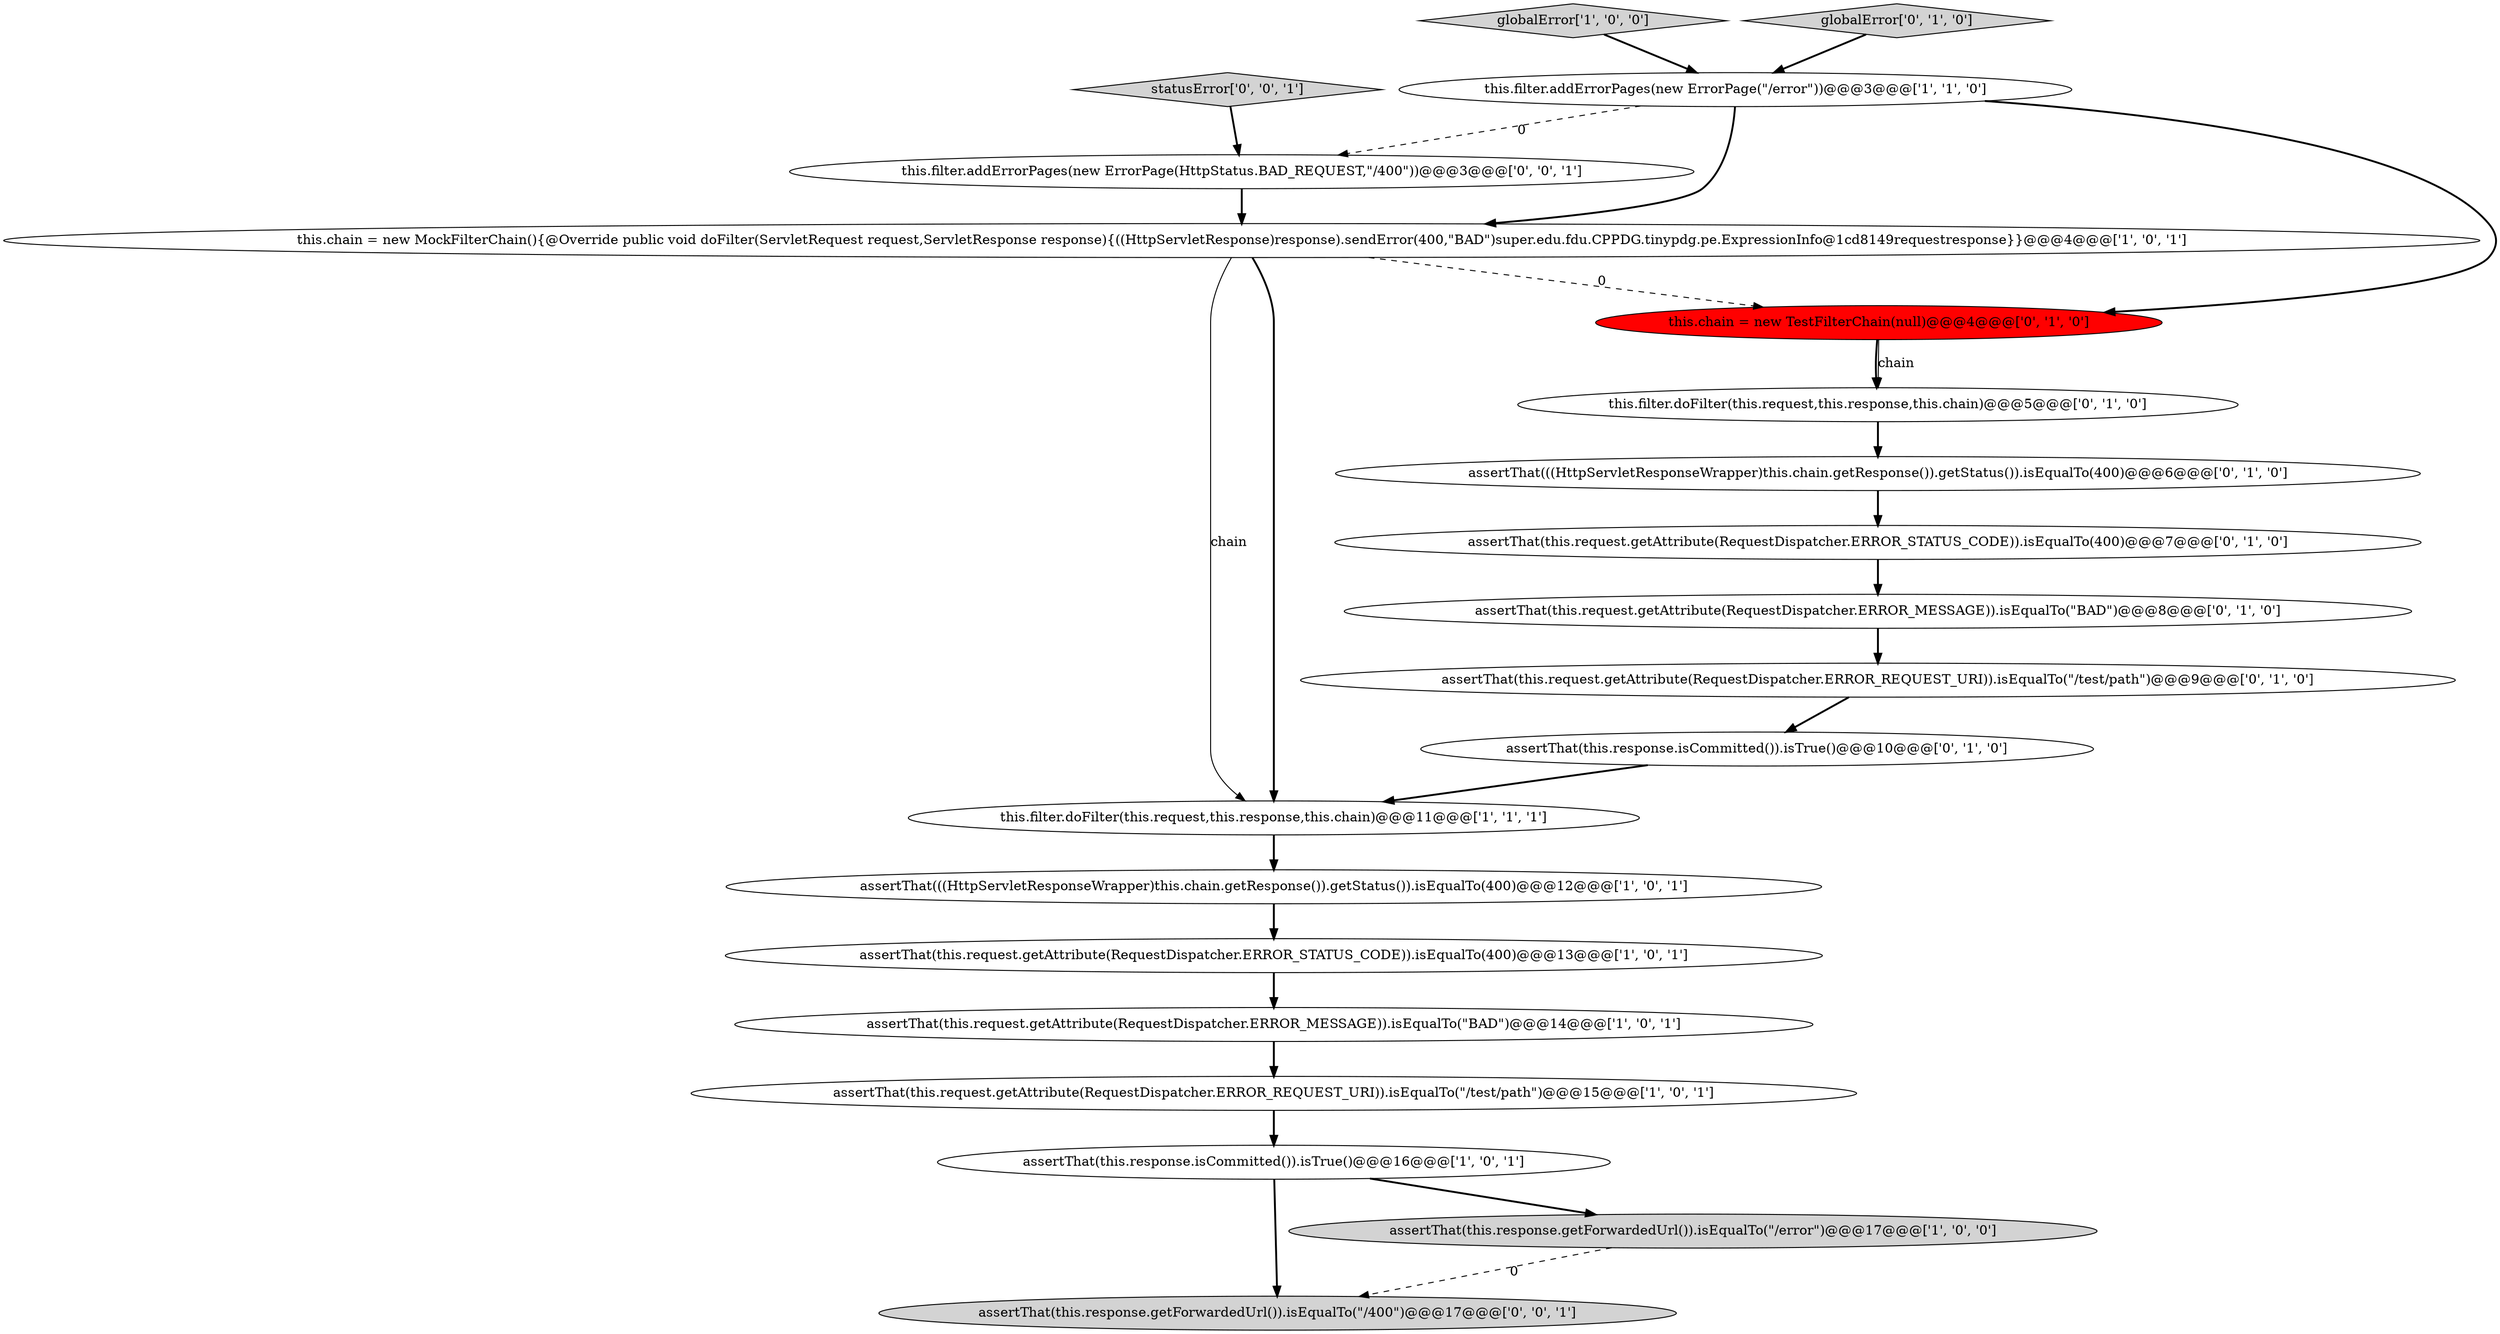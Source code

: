 digraph {
6 [style = filled, label = "assertThat(((HttpServletResponseWrapper)this.chain.getResponse()).getStatus()).isEqualTo(400)@@@12@@@['1', '0', '1']", fillcolor = white, shape = ellipse image = "AAA0AAABBB1BBB"];
5 [style = filled, label = "assertThat(this.response.isCommitted()).isTrue()@@@16@@@['1', '0', '1']", fillcolor = white, shape = ellipse image = "AAA0AAABBB1BBB"];
8 [style = filled, label = "globalError['1', '0', '0']", fillcolor = lightgray, shape = diamond image = "AAA0AAABBB1BBB"];
20 [style = filled, label = "assertThat(this.response.getForwardedUrl()).isEqualTo(\"/400\")@@@17@@@['0', '0', '1']", fillcolor = lightgray, shape = ellipse image = "AAA0AAABBB3BBB"];
2 [style = filled, label = "assertThat(this.request.getAttribute(RequestDispatcher.ERROR_STATUS_CODE)).isEqualTo(400)@@@13@@@['1', '0', '1']", fillcolor = white, shape = ellipse image = "AAA0AAABBB1BBB"];
15 [style = filled, label = "assertThat(this.request.getAttribute(RequestDispatcher.ERROR_REQUEST_URI)).isEqualTo(\"/test/path\")@@@9@@@['0', '1', '0']", fillcolor = white, shape = ellipse image = "AAA0AAABBB2BBB"];
3 [style = filled, label = "assertThat(this.request.getAttribute(RequestDispatcher.ERROR_REQUEST_URI)).isEqualTo(\"/test/path\")@@@15@@@['1', '0', '1']", fillcolor = white, shape = ellipse image = "AAA0AAABBB1BBB"];
1 [style = filled, label = "this.chain = new MockFilterChain(){@Override public void doFilter(ServletRequest request,ServletResponse response){((HttpServletResponse)response).sendError(400,\"BAD\")super.edu.fdu.CPPDG.tinypdg.pe.ExpressionInfo@1cd8149requestresponse}}@@@4@@@['1', '0', '1']", fillcolor = white, shape = ellipse image = "AAA0AAABBB1BBB"];
14 [style = filled, label = "globalError['0', '1', '0']", fillcolor = lightgray, shape = diamond image = "AAA0AAABBB2BBB"];
4 [style = filled, label = "assertThat(this.response.getForwardedUrl()).isEqualTo(\"/error\")@@@17@@@['1', '0', '0']", fillcolor = lightgray, shape = ellipse image = "AAA0AAABBB1BBB"];
18 [style = filled, label = "this.filter.addErrorPages(new ErrorPage(HttpStatus.BAD_REQUEST,\"/400\"))@@@3@@@['0', '0', '1']", fillcolor = white, shape = ellipse image = "AAA0AAABBB3BBB"];
10 [style = filled, label = "this.filter.doFilter(this.request,this.response,this.chain)@@@5@@@['0', '1', '0']", fillcolor = white, shape = ellipse image = "AAA0AAABBB2BBB"];
12 [style = filled, label = "this.chain = new TestFilterChain(null)@@@4@@@['0', '1', '0']", fillcolor = red, shape = ellipse image = "AAA1AAABBB2BBB"];
0 [style = filled, label = "this.filter.addErrorPages(new ErrorPage(\"/error\"))@@@3@@@['1', '1', '0']", fillcolor = white, shape = ellipse image = "AAA0AAABBB1BBB"];
13 [style = filled, label = "assertThat(this.response.isCommitted()).isTrue()@@@10@@@['0', '1', '0']", fillcolor = white, shape = ellipse image = "AAA0AAABBB2BBB"];
16 [style = filled, label = "assertThat(((HttpServletResponseWrapper)this.chain.getResponse()).getStatus()).isEqualTo(400)@@@6@@@['0', '1', '0']", fillcolor = white, shape = ellipse image = "AAA0AAABBB2BBB"];
9 [style = filled, label = "this.filter.doFilter(this.request,this.response,this.chain)@@@11@@@['1', '1', '1']", fillcolor = white, shape = ellipse image = "AAA0AAABBB1BBB"];
11 [style = filled, label = "assertThat(this.request.getAttribute(RequestDispatcher.ERROR_MESSAGE)).isEqualTo(\"BAD\")@@@8@@@['0', '1', '0']", fillcolor = white, shape = ellipse image = "AAA0AAABBB2BBB"];
7 [style = filled, label = "assertThat(this.request.getAttribute(RequestDispatcher.ERROR_MESSAGE)).isEqualTo(\"BAD\")@@@14@@@['1', '0', '1']", fillcolor = white, shape = ellipse image = "AAA0AAABBB1BBB"];
17 [style = filled, label = "assertThat(this.request.getAttribute(RequestDispatcher.ERROR_STATUS_CODE)).isEqualTo(400)@@@7@@@['0', '1', '0']", fillcolor = white, shape = ellipse image = "AAA0AAABBB2BBB"];
19 [style = filled, label = "statusError['0', '0', '1']", fillcolor = lightgray, shape = diamond image = "AAA0AAABBB3BBB"];
15->13 [style = bold, label=""];
19->18 [style = bold, label=""];
5->20 [style = bold, label=""];
0->12 [style = bold, label=""];
16->17 [style = bold, label=""];
1->9 [style = solid, label="chain"];
7->3 [style = bold, label=""];
11->15 [style = bold, label=""];
1->9 [style = bold, label=""];
9->6 [style = bold, label=""];
6->2 [style = bold, label=""];
8->0 [style = bold, label=""];
1->12 [style = dashed, label="0"];
3->5 [style = bold, label=""];
12->10 [style = bold, label=""];
10->16 [style = bold, label=""];
14->0 [style = bold, label=""];
18->1 [style = bold, label=""];
4->20 [style = dashed, label="0"];
0->1 [style = bold, label=""];
5->4 [style = bold, label=""];
12->10 [style = solid, label="chain"];
0->18 [style = dashed, label="0"];
13->9 [style = bold, label=""];
2->7 [style = bold, label=""];
17->11 [style = bold, label=""];
}
